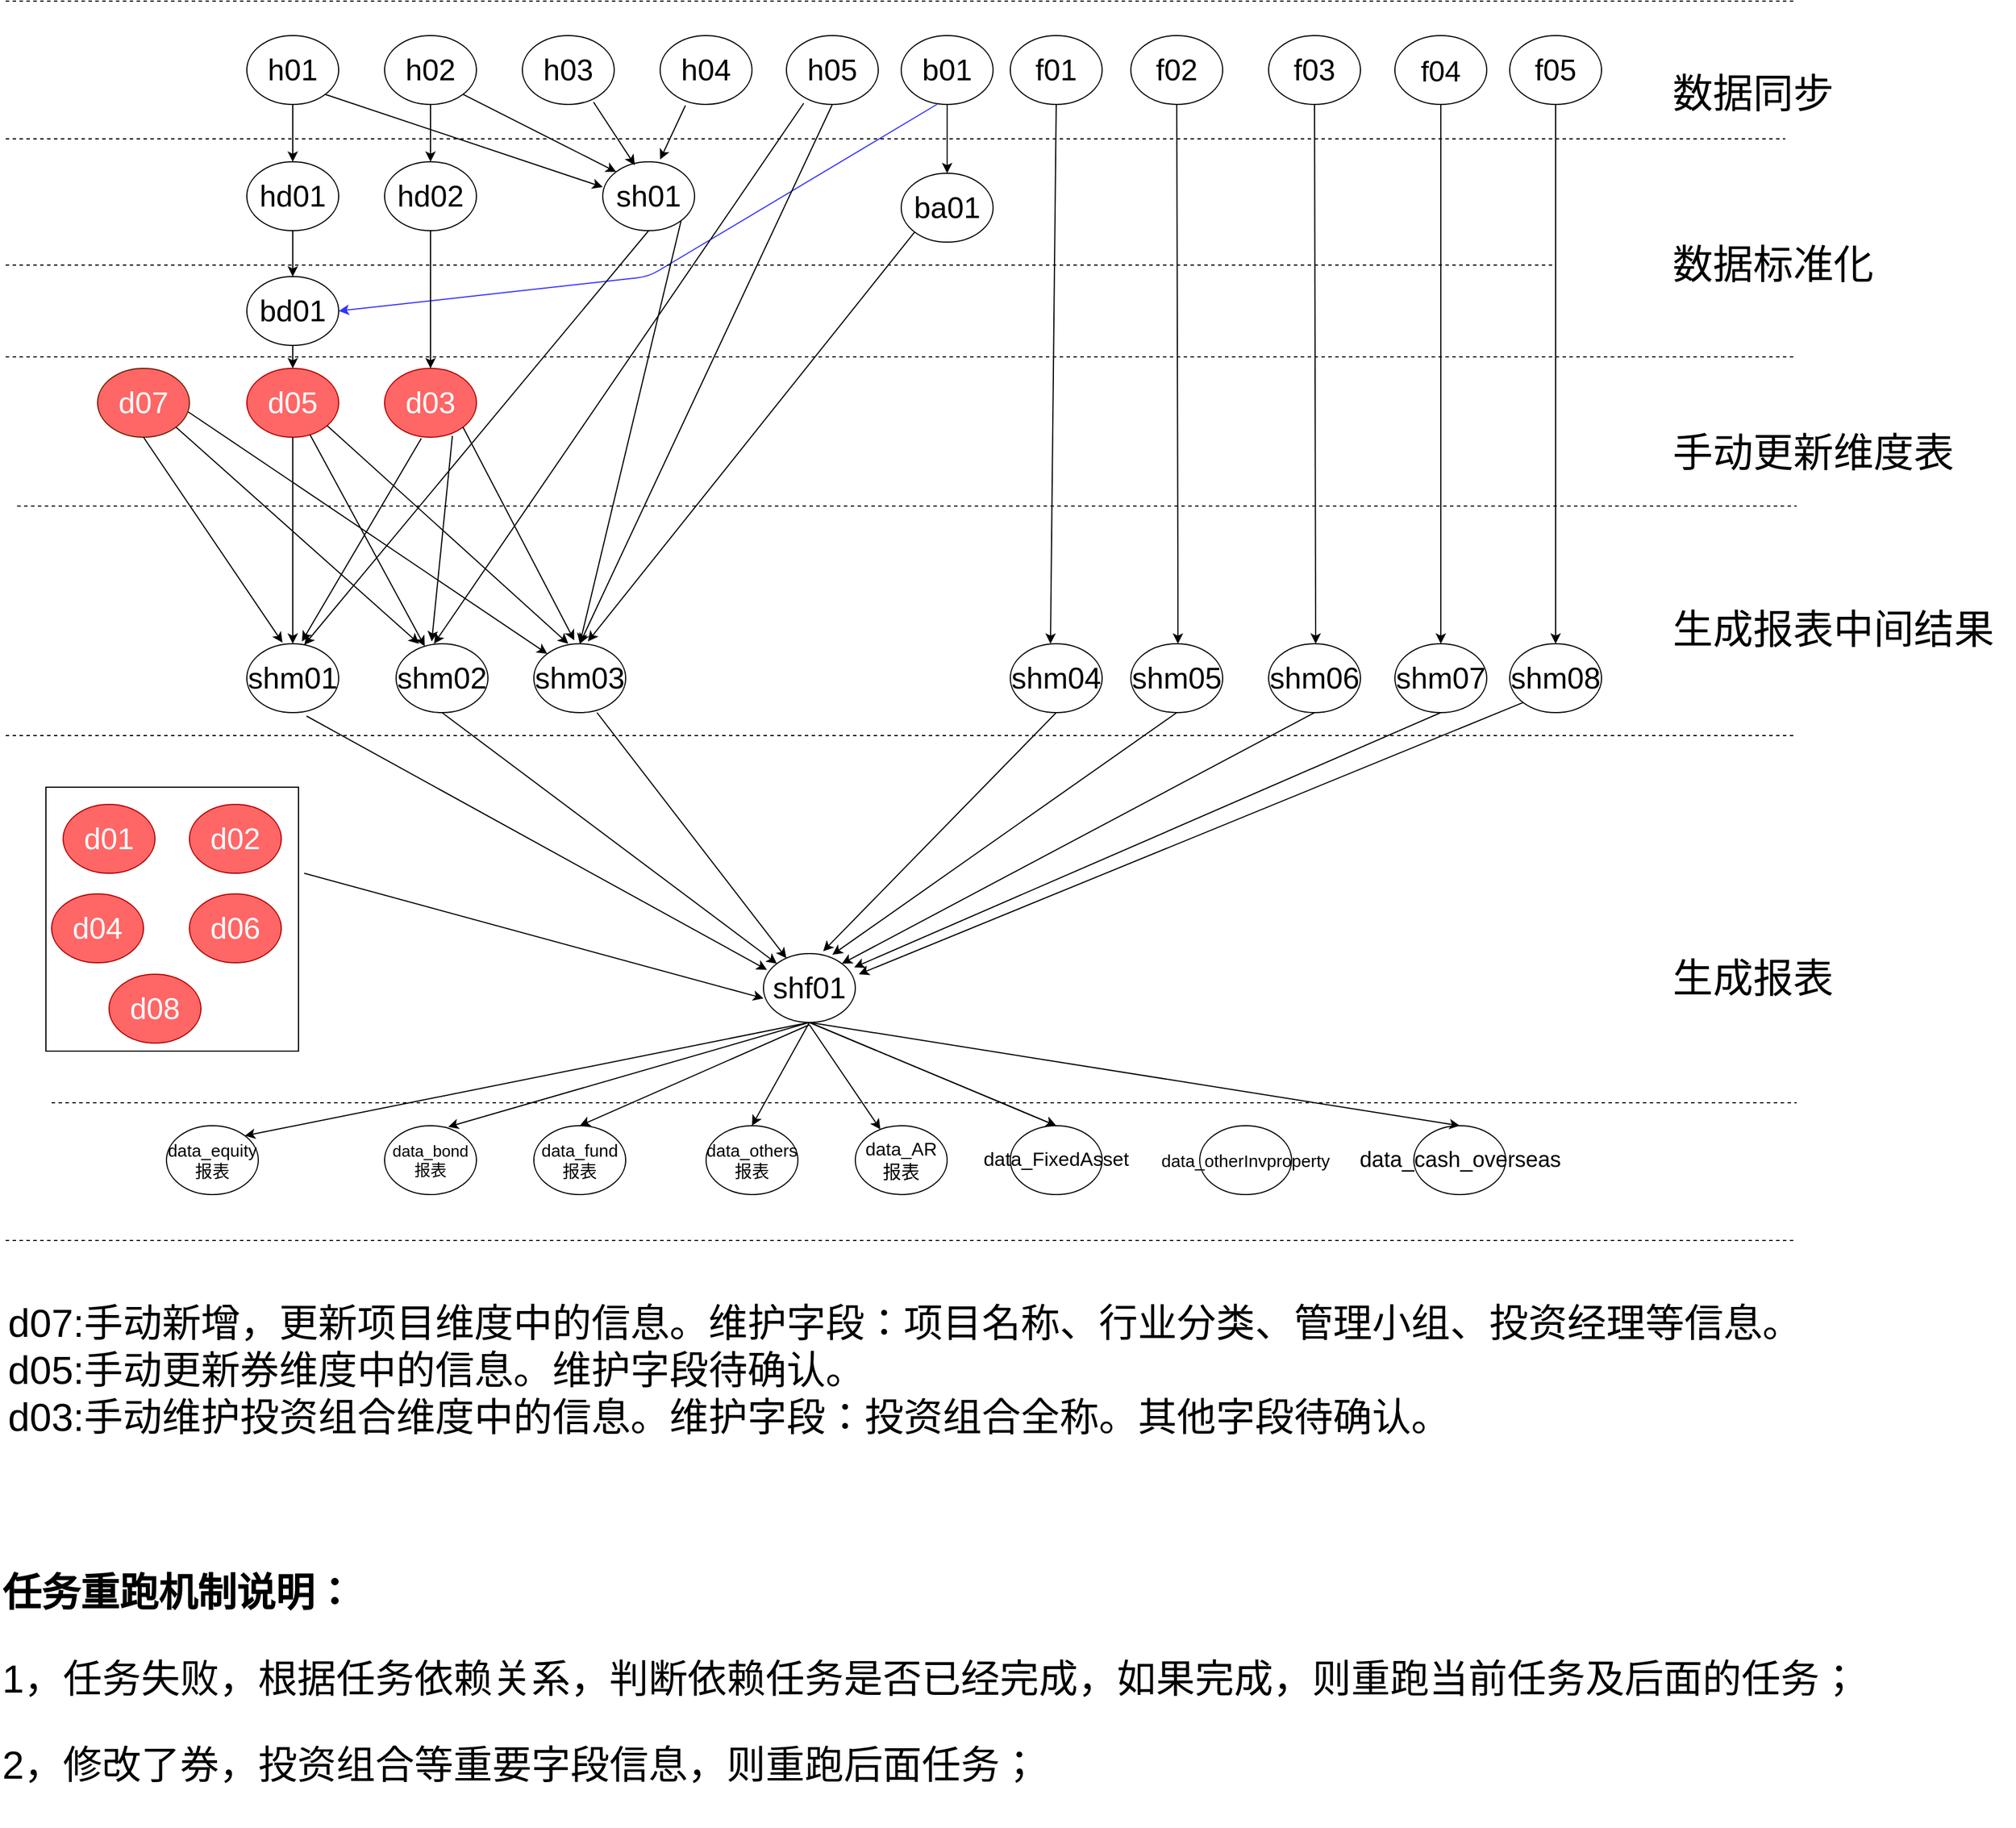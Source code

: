 <mxfile version="10.6.7" type="github"><diagram id="CE-nAmxv7aSpPfwxTt5X" name="Page-1"><mxGraphModel dx="3150" dy="1193" grid="1" gridSize="10" guides="1" tooltips="1" connect="1" arrows="1" fold="1" page="1" pageScale="1" pageWidth="827" pageHeight="1169" math="0" shadow="0"><root><mxCell id="0"/><mxCell id="1" parent="0"/><mxCell id="x9aUKfn-WQiSGZUhLvfE-21" value="" style="rounded=0;whiteSpace=wrap;html=1;strokeWidth=1;" parent="1" vertex="1"><mxGeometry x="-405" y="725" width="220" height="230" as="geometry"/></mxCell><mxCell id="vTBnJOC0n8OZ-84Smmaz-1" value="&lt;font style=&quot;font-size: 26px&quot;&gt;h04&lt;/font&gt;" style="ellipse;whiteSpace=wrap;html=1;" parent="1" vertex="1"><mxGeometry x="130" y="70" width="80" height="60" as="geometry"/></mxCell><mxCell id="vTBnJOC0n8OZ-84Smmaz-2" value="&lt;font style=&quot;font-size: 26px&quot;&gt;h01&lt;/font&gt;" style="ellipse;whiteSpace=wrap;html=1;strokeWidth=1;" parent="1" vertex="1"><mxGeometry x="-230" y="70" width="80" height="60" as="geometry"/></mxCell><mxCell id="vTBnJOC0n8OZ-84Smmaz-3" value="&lt;font style=&quot;font-size: 26px&quot;&gt;h02&lt;/font&gt;" style="ellipse;whiteSpace=wrap;html=1;strokeColor=#000000;strokeWidth=1;" parent="1" vertex="1"><mxGeometry x="-110" y="70" width="80" height="60" as="geometry"/></mxCell><mxCell id="vTBnJOC0n8OZ-84Smmaz-4" value="&lt;font style=&quot;font-size: 26px&quot;&gt;h03&lt;/font&gt;" style="ellipse;whiteSpace=wrap;html=1;" parent="1" vertex="1"><mxGeometry x="10" y="70" width="80" height="60" as="geometry"/></mxCell><mxCell id="vTBnJOC0n8OZ-84Smmaz-5" value="&lt;font style=&quot;font-size: 25px&quot;&gt;f04&lt;/font&gt;" style="ellipse;whiteSpace=wrap;html=1;" parent="1" vertex="1"><mxGeometry x="770" y="70" width="80" height="60" as="geometry"/></mxCell><mxCell id="vTBnJOC0n8OZ-84Smmaz-6" value="&lt;font style=&quot;font-size: 26px&quot;&gt;f03&lt;/font&gt;" style="ellipse;whiteSpace=wrap;html=1;" parent="1" vertex="1"><mxGeometry x="660" y="70" width="80" height="60" as="geometry"/></mxCell><mxCell id="vTBnJOC0n8OZ-84Smmaz-7" value="&lt;font style=&quot;font-size: 26px&quot;&gt;f02&lt;/font&gt;" style="ellipse;whiteSpace=wrap;html=1;" parent="1" vertex="1"><mxGeometry x="540" y="70" width="80" height="60" as="geometry"/></mxCell><mxCell id="vTBnJOC0n8OZ-84Smmaz-8" value="&lt;font style=&quot;font-size: 26px&quot;&gt;f01&lt;/font&gt;" style="ellipse;whiteSpace=wrap;html=1;" parent="1" vertex="1"><mxGeometry x="435" y="70" width="80" height="60" as="geometry"/></mxCell><mxCell id="vTBnJOC0n8OZ-84Smmaz-9" value="&lt;font style=&quot;font-size: 26px&quot;&gt;h05&lt;/font&gt;" style="ellipse;whiteSpace=wrap;html=1;" parent="1" vertex="1"><mxGeometry x="240" y="70" width="80" height="60" as="geometry"/></mxCell><mxCell id="--Qk28p9DSzuA7onRjqX-1" value="&lt;font style=&quot;font-size: 26px&quot;&gt;f05&lt;/font&gt;" style="ellipse;whiteSpace=wrap;html=1;" parent="1" vertex="1"><mxGeometry x="870" y="70" width="80" height="60" as="geometry"/></mxCell><mxCell id="--Qk28p9DSzuA7onRjqX-2" value="&lt;font style=&quot;font-size: 26px&quot;&gt;hd01&lt;/font&gt;" style="ellipse;whiteSpace=wrap;html=1;" parent="1" vertex="1"><mxGeometry x="-230" y="180" width="80" height="60" as="geometry"/></mxCell><mxCell id="--Qk28p9DSzuA7onRjqX-3" value="&lt;font style=&quot;font-size: 26px&quot;&gt;hd02&lt;/font&gt;" style="ellipse;whiteSpace=wrap;html=1;" parent="1" vertex="1"><mxGeometry x="-110" y="180" width="80" height="60" as="geometry"/></mxCell><mxCell id="--Qk28p9DSzuA7onRjqX-4" value="&lt;font style=&quot;font-size: 26px&quot;&gt;b01&lt;/font&gt;" style="ellipse;whiteSpace=wrap;html=1;" parent="1" vertex="1"><mxGeometry x="340" y="70" width="80" height="60" as="geometry"/></mxCell><mxCell id="--Qk28p9DSzuA7onRjqX-7" value="&lt;font style=&quot;font-size: 26px&quot;&gt;ba01&lt;/font&gt;" style="ellipse;whiteSpace=wrap;html=1;" parent="1" vertex="1"><mxGeometry x="340" y="190" width="80" height="60" as="geometry"/></mxCell><mxCell id="--Qk28p9DSzuA7onRjqX-8" value="&lt;font style=&quot;font-size: 26px&quot;&gt;shm05&lt;/font&gt;" style="ellipse;whiteSpace=wrap;html=1;" parent="1" vertex="1"><mxGeometry x="540" y="600" width="80" height="60" as="geometry"/></mxCell><mxCell id="--Qk28p9DSzuA7onRjqX-9" value="&lt;font style=&quot;font-size: 26px&quot;&gt;shm04&lt;/font&gt;" style="ellipse;whiteSpace=wrap;html=1;" parent="1" vertex="1"><mxGeometry x="435" y="600" width="80" height="60" as="geometry"/></mxCell><mxCell id="--Qk28p9DSzuA7onRjqX-10" value="&lt;font style=&quot;font-size: 26px&quot;&gt;shm03&lt;/font&gt;" style="ellipse;whiteSpace=wrap;html=1;" parent="1" vertex="1"><mxGeometry x="20" y="600" width="80" height="60" as="geometry"/></mxCell><mxCell id="--Qk28p9DSzuA7onRjqX-11" value="&lt;font style=&quot;font-size: 26px&quot;&gt;shm02&lt;/font&gt;" style="ellipse;whiteSpace=wrap;html=1;" parent="1" vertex="1"><mxGeometry x="-100" y="600" width="80" height="60" as="geometry"/></mxCell><mxCell id="--Qk28p9DSzuA7onRjqX-12" value="&lt;font style=&quot;font-size: 26px&quot;&gt;shm01&lt;/font&gt;" style="ellipse;whiteSpace=wrap;html=1;" parent="1" vertex="1"><mxGeometry x="-230" y="600" width="80" height="60" as="geometry"/></mxCell><mxCell id="--Qk28p9DSzuA7onRjqX-14" value="&lt;font style=&quot;font-size: 26px&quot;&gt;shm08&lt;/font&gt;" style="ellipse;whiteSpace=wrap;html=1;" parent="1" vertex="1"><mxGeometry x="870" y="600" width="80" height="60" as="geometry"/></mxCell><mxCell id="--Qk28p9DSzuA7onRjqX-15" value="&lt;font style=&quot;font-size: 26px&quot;&gt;shm07&lt;/font&gt;" style="ellipse;whiteSpace=wrap;html=1;" parent="1" vertex="1"><mxGeometry x="770" y="600" width="80" height="60" as="geometry"/></mxCell><mxCell id="--Qk28p9DSzuA7onRjqX-16" value="&lt;font style=&quot;font-size: 26px&quot;&gt;shm06&lt;/font&gt;" style="ellipse;whiteSpace=wrap;html=1;" parent="1" vertex="1"><mxGeometry x="660" y="600" width="80" height="60" as="geometry"/></mxCell><mxCell id="--Qk28p9DSzuA7onRjqX-17" value="&lt;font style=&quot;font-size: 26px&quot;&gt;shf01&lt;/font&gt;" style="ellipse;whiteSpace=wrap;html=1;" parent="1" vertex="1"><mxGeometry x="220" y="870" width="80" height="60" as="geometry"/></mxCell><mxCell id="--Qk28p9DSzuA7onRjqX-19" value="" style="endArrow=classic;html=1;exitX=0.5;exitY=1;exitDx=0;exitDy=0;" parent="1" source="vTBnJOC0n8OZ-84Smmaz-2" target="--Qk28p9DSzuA7onRjqX-2" edge="1"><mxGeometry width="50" height="50" relative="1" as="geometry"><mxPoint x="-230" y="740" as="sourcePoint"/><mxPoint x="-180" y="690" as="targetPoint"/></mxGeometry></mxCell><mxCell id="--Qk28p9DSzuA7onRjqX-20" value="" style="endArrow=classic;html=1;exitX=0.5;exitY=1;exitDx=0;exitDy=0;entryX=0.5;entryY=0;entryDx=0;entryDy=0;" parent="1" source="vTBnJOC0n8OZ-84Smmaz-3" target="--Qk28p9DSzuA7onRjqX-3" edge="1"><mxGeometry width="50" height="50" relative="1" as="geometry"><mxPoint x="-20" y="220" as="sourcePoint"/><mxPoint x="30" y="170" as="targetPoint"/></mxGeometry></mxCell><mxCell id="--Qk28p9DSzuA7onRjqX-27" value="" style="endArrow=classic;html=1;exitX=0.65;exitY=1.05;exitDx=0;exitDy=0;exitPerimeter=0;entryX=0.038;entryY=0.236;entryDx=0;entryDy=0;entryPerimeter=0;" parent="1" source="--Qk28p9DSzuA7onRjqX-12" target="--Qk28p9DSzuA7onRjqX-17" edge="1"><mxGeometry width="50" height="50" relative="1" as="geometry"><mxPoint x="-230" y="740" as="sourcePoint"/><mxPoint x="-180" y="690" as="targetPoint"/></mxGeometry></mxCell><mxCell id="--Qk28p9DSzuA7onRjqX-28" value="" style="endArrow=classic;html=1;exitX=0.5;exitY=1;exitDx=0;exitDy=0;entryX=0;entryY=0;entryDx=0;entryDy=0;" parent="1" source="--Qk28p9DSzuA7onRjqX-11" target="--Qk28p9DSzuA7onRjqX-17" edge="1"><mxGeometry width="50" height="50" relative="1" as="geometry"><mxPoint x="-230" y="740" as="sourcePoint"/><mxPoint x="-180" y="690" as="targetPoint"/></mxGeometry></mxCell><mxCell id="--Qk28p9DSzuA7onRjqX-29" value="" style="endArrow=classic;html=1;" parent="1" target="--Qk28p9DSzuA7onRjqX-17" edge="1"><mxGeometry width="50" height="50" relative="1" as="geometry"><mxPoint x="75" y="660" as="sourcePoint"/><mxPoint x="-180" y="690" as="targetPoint"/></mxGeometry></mxCell><mxCell id="--Qk28p9DSzuA7onRjqX-34" value="&lt;font style=&quot;font-size: 26px&quot;&gt;d07&lt;/font&gt;" style="ellipse;whiteSpace=wrap;html=1;fillColor=#FF6666;strokeColor=#6D1F00;fontColor=#ffffff;" parent="1" vertex="1"><mxGeometry x="-360" y="360" width="80" height="60" as="geometry"/></mxCell><mxCell id="--Qk28p9DSzuA7onRjqX-6" value="&lt;font style=&quot;font-size: 26px&quot;&gt;sh01&lt;/font&gt;" style="ellipse;whiteSpace=wrap;html=1;" parent="1" vertex="1"><mxGeometry x="80" y="180" width="80" height="60" as="geometry"/></mxCell><mxCell id="--Qk28p9DSzuA7onRjqX-5" value="&lt;font style=&quot;font-size: 26px&quot;&gt;bd01&lt;/font&gt;" style="ellipse;whiteSpace=wrap;html=1;" parent="1" vertex="1"><mxGeometry x="-230" y="280" width="80" height="60" as="geometry"/></mxCell><mxCell id="--Qk28p9DSzuA7onRjqX-55" value="&lt;font style=&quot;font-size: 26px&quot;&gt;d05&lt;/font&gt;" style="ellipse;whiteSpace=wrap;html=1;fillColor=#FF6666;strokeColor=#B20000;fontColor=#ffffff;" parent="1" vertex="1"><mxGeometry x="-230" y="360" width="80" height="60" as="geometry"/></mxCell><mxCell id="--Qk28p9DSzuA7onRjqX-56" value="" style="endArrow=classic;html=1;exitX=0.5;exitY=1;exitDx=0;exitDy=0;" parent="1" source="--Qk28p9DSzuA7onRjqX-5" target="--Qk28p9DSzuA7onRjqX-55" edge="1"><mxGeometry width="50" height="50" relative="1" as="geometry"><mxPoint x="-340" y="740" as="sourcePoint"/><mxPoint x="-290" y="690" as="targetPoint"/></mxGeometry></mxCell><mxCell id="--Qk28p9DSzuA7onRjqX-57" value="&lt;font style=&quot;font-size: 26px&quot;&gt;d03&lt;/font&gt;" style="ellipse;whiteSpace=wrap;html=1;fillColor=#FF6666;strokeColor=#B20000;fontColor=#ffffff;" parent="1" vertex="1"><mxGeometry x="-110" y="360" width="80" height="60" as="geometry"/></mxCell><mxCell id="--Qk28p9DSzuA7onRjqX-104" value="" style="endArrow=classic;html=1;exitX=0.5;exitY=1;exitDx=0;exitDy=0;entryX=0.388;entryY=-0.017;entryDx=0;entryDy=0;entryPerimeter=0;" parent="1" source="--Qk28p9DSzuA7onRjqX-34" target="--Qk28p9DSzuA7onRjqX-12" edge="1"><mxGeometry width="50" height="50" relative="1" as="geometry"><mxPoint x="-370" y="540" as="sourcePoint"/><mxPoint x="-200" y="590" as="targetPoint"/></mxGeometry></mxCell><mxCell id="--Qk28p9DSzuA7onRjqX-105" value="" style="endArrow=classic;html=1;exitX=1;exitY=1;exitDx=0;exitDy=0;entryX=0.25;entryY=0;entryDx=0;entryDy=0;entryPerimeter=0;" parent="1" source="--Qk28p9DSzuA7onRjqX-34" target="--Qk28p9DSzuA7onRjqX-11" edge="1"><mxGeometry width="50" height="50" relative="1" as="geometry"><mxPoint x="-240" y="490" as="sourcePoint"/><mxPoint x="-320" y="950" as="targetPoint"/></mxGeometry></mxCell><mxCell id="--Qk28p9DSzuA7onRjqX-106" value="" style="endArrow=classic;html=1;exitX=0.988;exitY=0.633;exitDx=0;exitDy=0;exitPerimeter=0;entryX=0;entryY=0;entryDx=0;entryDy=0;" parent="1" source="--Qk28p9DSzuA7onRjqX-34" target="--Qk28p9DSzuA7onRjqX-10" edge="1"><mxGeometry width="50" height="50" relative="1" as="geometry"><mxPoint x="-130" y="470" as="sourcePoint"/><mxPoint x="-320" y="950" as="targetPoint"/></mxGeometry></mxCell><mxCell id="--Qk28p9DSzuA7onRjqX-110" value="" style="endArrow=classic;html=1;exitX=0.5;exitY=1;exitDx=0;exitDy=0;entryX=0.5;entryY=0;entryDx=0;entryDy=0;" parent="1" source="--Qk28p9DSzuA7onRjqX-55" target="--Qk28p9DSzuA7onRjqX-12" edge="1"><mxGeometry width="50" height="50" relative="1" as="geometry"><mxPoint x="-230" y="550" as="sourcePoint"/><mxPoint x="-320" y="950" as="targetPoint"/></mxGeometry></mxCell><mxCell id="--Qk28p9DSzuA7onRjqX-111" value="" style="endArrow=classic;html=1;" parent="1" source="--Qk28p9DSzuA7onRjqX-55" target="--Qk28p9DSzuA7onRjqX-11" edge="1"><mxGeometry width="50" height="50" relative="1" as="geometry"><mxPoint x="-169" y="429" as="sourcePoint"/><mxPoint x="-320" y="950" as="targetPoint"/></mxGeometry></mxCell><mxCell id="--Qk28p9DSzuA7onRjqX-112" value="" style="endArrow=classic;html=1;entryX=0.375;entryY=0;entryDx=0;entryDy=0;entryPerimeter=0;exitX=0.875;exitY=0.833;exitDx=0;exitDy=0;exitPerimeter=0;" parent="1" source="--Qk28p9DSzuA7onRjqX-55" target="--Qk28p9DSzuA7onRjqX-10" edge="1"><mxGeometry width="50" height="50" relative="1" as="geometry"><mxPoint x="-150" y="390" as="sourcePoint"/><mxPoint x="-320" y="950" as="targetPoint"/></mxGeometry></mxCell><mxCell id="--Qk28p9DSzuA7onRjqX-113" value="" style="endArrow=classic;html=1;exitX=0.4;exitY=1.017;exitDx=0;exitDy=0;exitPerimeter=0;entryX=0.6;entryY=-0.033;entryDx=0;entryDy=0;entryPerimeter=0;" parent="1" source="--Qk28p9DSzuA7onRjqX-57" target="--Qk28p9DSzuA7onRjqX-12" edge="1"><mxGeometry width="50" height="50" relative="1" as="geometry"><mxPoint x="-370" y="1000" as="sourcePoint"/><mxPoint x="-320" y="950" as="targetPoint"/></mxGeometry></mxCell><mxCell id="--Qk28p9DSzuA7onRjqX-116" value="" style="endArrow=classic;html=1;exitX=0.738;exitY=0.983;exitDx=0;exitDy=0;exitPerimeter=0;entryX=0.388;entryY=-0.033;entryDx=0;entryDy=0;entryPerimeter=0;" parent="1" source="--Qk28p9DSzuA7onRjqX-57" target="--Qk28p9DSzuA7onRjqX-11" edge="1"><mxGeometry width="50" height="50" relative="1" as="geometry"><mxPoint x="-370" y="1000" as="sourcePoint"/><mxPoint x="-320" y="950" as="targetPoint"/></mxGeometry></mxCell><mxCell id="--Qk28p9DSzuA7onRjqX-121" value="" style="endArrow=classic;html=1;entryX=1;entryY=0.5;entryDx=0;entryDy=0;strokeColor=#3333FF;" parent="1" target="--Qk28p9DSzuA7onRjqX-5" edge="1"><mxGeometry width="50" height="50" relative="1" as="geometry"><mxPoint x="371" y="130" as="sourcePoint"/><mxPoint x="-130" y="480" as="targetPoint"/><Array as="points"><mxPoint x="120" y="280"/></Array></mxGeometry></mxCell><mxCell id="--Qk28p9DSzuA7onRjqX-126" value="&lt;font style=&quot;font-size: 26px&quot;&gt;d01&lt;/font&gt;" style="ellipse;whiteSpace=wrap;html=1;fillColor=#FF6666;strokeColor=#B20000;fontColor=#ffffff;" parent="1" vertex="1"><mxGeometry x="-390" y="740" width="80" height="60" as="geometry"/></mxCell><mxCell id="--Qk28p9DSzuA7onRjqX-130" value="&lt;font style=&quot;font-size: 26px&quot;&gt;d04&lt;/font&gt;" style="ellipse;whiteSpace=wrap;html=1;fillColor=#FF6666;strokeColor=#B20000;fontColor=#ffffff;" parent="1" vertex="1"><mxGeometry x="-400" y="818" width="80" height="60" as="geometry"/></mxCell><mxCell id="--Qk28p9DSzuA7onRjqX-131" value="&lt;font style=&quot;font-size: 26px&quot;&gt;d02&lt;/font&gt;" style="ellipse;whiteSpace=wrap;html=1;fillColor=#FF6666;strokeColor=#B20000;fontColor=#ffffff;" parent="1" vertex="1"><mxGeometry x="-280" y="740" width="80" height="60" as="geometry"/></mxCell><mxCell id="--Qk28p9DSzuA7onRjqX-133" value="&lt;font style=&quot;font-size: 26px&quot;&gt;d06&lt;/font&gt;" style="ellipse;whiteSpace=wrap;html=1;fillColor=#FF6666;strokeColor=#B20000;fontColor=#ffffff;" parent="1" vertex="1"><mxGeometry x="-280" y="818" width="80" height="60" as="geometry"/></mxCell><mxCell id="--Qk28p9DSzuA7onRjqX-134" value="&lt;font style=&quot;font-size: 26px&quot;&gt;d08&lt;/font&gt;" style="ellipse;whiteSpace=wrap;html=1;fillColor=#FF6666;strokeColor=#B20000;fontColor=#ffffff;" parent="1" vertex="1"><mxGeometry x="-350" y="888" width="80" height="60" as="geometry"/></mxCell><mxCell id="--Qk28p9DSzuA7onRjqX-141" value="&lt;font style=&quot;font-size: 15px&quot;&gt;data_equity报表&lt;/font&gt;" style="ellipse;whiteSpace=wrap;html=1;" parent="1" vertex="1"><mxGeometry x="-300" y="1020" width="80" height="60" as="geometry"/></mxCell><mxCell id="--Qk28p9DSzuA7onRjqX-142" value="&lt;font style=&quot;font-size: 14px&quot;&gt;data_bond报表&lt;/font&gt;" style="ellipse;whiteSpace=wrap;html=1;" parent="1" vertex="1"><mxGeometry x="-110" y="1020" width="80" height="60" as="geometry"/></mxCell><mxCell id="--Qk28p9DSzuA7onRjqX-143" value="&lt;font style=&quot;font-size: 15px&quot;&gt;data_fund报表&lt;/font&gt;" style="ellipse;whiteSpace=wrap;html=1;" parent="1" vertex="1"><mxGeometry x="20" y="1020" width="80" height="60" as="geometry"/></mxCell><mxCell id="--Qk28p9DSzuA7onRjqX-144" value="&lt;font style=&quot;font-size: 15px&quot;&gt;data_others报表&lt;/font&gt;" style="ellipse;whiteSpace=wrap;html=1;" parent="1" vertex="1"><mxGeometry x="170" y="1020" width="80" height="60" as="geometry"/></mxCell><mxCell id="--Qk28p9DSzuA7onRjqX-145" value="&lt;font style=&quot;font-size: 16px&quot;&gt;data_AR报表&lt;/font&gt;" style="ellipse;whiteSpace=wrap;html=1;" parent="1" vertex="1"><mxGeometry x="300" y="1020" width="80" height="60" as="geometry"/></mxCell><mxCell id="--Qk28p9DSzuA7onRjqX-147" value="&lt;font style=&quot;font-size: 15px&quot;&gt;data_otherInvproperty&lt;/font&gt;" style="ellipse;whiteSpace=wrap;html=1;" parent="1" vertex="1"><mxGeometry x="600" y="1020" width="80" height="60" as="geometry"/></mxCell><mxCell id="--Qk28p9DSzuA7onRjqX-148" value="&lt;font style=&quot;font-size: 19px&quot;&gt;data_cash_overseas&lt;/font&gt;" style="ellipse;whiteSpace=wrap;html=1;" parent="1" vertex="1"><mxGeometry x="786.5" y="1020" width="80" height="60" as="geometry"/></mxCell><mxCell id="--Qk28p9DSzuA7onRjqX-149" value="" style="endArrow=classic;html=1;strokeColor=#000000;entryX=1;entryY=0;entryDx=0;entryDy=0;" parent="1" target="--Qk28p9DSzuA7onRjqX-141" edge="1"><mxGeometry width="50" height="50" relative="1" as="geometry"><mxPoint x="260" y="930" as="sourcePoint"/><mxPoint x="-320" y="1220" as="targetPoint"/></mxGeometry></mxCell><mxCell id="--Qk28p9DSzuA7onRjqX-151" value="" style="endArrow=classic;html=1;strokeColor=#000000;exitX=0.5;exitY=1;exitDx=0;exitDy=0;entryX=0.692;entryY=0.017;entryDx=0;entryDy=0;entryPerimeter=0;" parent="1" source="--Qk28p9DSzuA7onRjqX-17" target="--Qk28p9DSzuA7onRjqX-142" edge="1"><mxGeometry width="50" height="50" relative="1" as="geometry"><mxPoint x="-370" y="1270" as="sourcePoint"/><mxPoint x="-320" y="1220" as="targetPoint"/></mxGeometry></mxCell><mxCell id="--Qk28p9DSzuA7onRjqX-152" value="" style="endArrow=classic;html=1;strokeColor=#000000;entryX=0.5;entryY=0;entryDx=0;entryDy=0;" parent="1" target="--Qk28p9DSzuA7onRjqX-143" edge="1"><mxGeometry width="50" height="50" relative="1" as="geometry"><mxPoint x="260" y="932" as="sourcePoint"/><mxPoint x="-320" y="1220" as="targetPoint"/></mxGeometry></mxCell><mxCell id="--Qk28p9DSzuA7onRjqX-153" value="" style="endArrow=classic;html=1;strokeColor=#000000;exitX=0.5;exitY=1;exitDx=0;exitDy=0;entryX=0.5;entryY=0;entryDx=0;entryDy=0;" parent="1" source="--Qk28p9DSzuA7onRjqX-17" target="--Qk28p9DSzuA7onRjqX-144" edge="1"><mxGeometry width="50" height="50" relative="1" as="geometry"><mxPoint x="-370" y="1270" as="sourcePoint"/><mxPoint x="-320" y="1220" as="targetPoint"/></mxGeometry></mxCell><mxCell id="--Qk28p9DSzuA7onRjqX-154" value="" style="endArrow=classic;html=1;strokeColor=#000000;" parent="1" target="--Qk28p9DSzuA7onRjqX-145" edge="1"><mxGeometry width="50" height="50" relative="1" as="geometry"><mxPoint x="260" y="932" as="sourcePoint"/><mxPoint x="-320" y="1220" as="targetPoint"/></mxGeometry></mxCell><mxCell id="--Qk28p9DSzuA7onRjqX-155" value="" style="endArrow=classic;html=1;strokeColor=#000000;exitX=0.5;exitY=1;exitDx=0;exitDy=0;entryX=0.5;entryY=0;entryDx=0;entryDy=0;" parent="1" source="--Qk28p9DSzuA7onRjqX-17" target="--Qk28p9DSzuA7onRjqX-146" edge="1"><mxGeometry width="50" height="50" relative="1" as="geometry"><mxPoint x="-370" y="1270" as="sourcePoint"/><mxPoint x="-320" y="1220" as="targetPoint"/></mxGeometry></mxCell><mxCell id="--Qk28p9DSzuA7onRjqX-157" value="" style="endArrow=classic;html=1;strokeColor=#000000;entryX=0.5;entryY=0;entryDx=0;entryDy=0;" parent="1" target="--Qk28p9DSzuA7onRjqX-148" edge="1"><mxGeometry width="50" height="50" relative="1" as="geometry"><mxPoint x="260" y="930" as="sourcePoint"/><mxPoint x="-320" y="1220" as="targetPoint"/></mxGeometry></mxCell><mxCell id="eKODtF2emk_onOJ8C8fp-2" value="" style="endArrow=classic;html=1;exitX=0.5;exitY=1;exitDx=0;exitDy=0;entryX=0.5;entryY=0;entryDx=0;entryDy=0;" parent="1" source="--Qk28p9DSzuA7onRjqX-3" target="--Qk28p9DSzuA7onRjqX-57" edge="1"><mxGeometry width="50" height="50" relative="1" as="geometry"><mxPoint x="-110" y="840" as="sourcePoint"/><mxPoint x="-150" y="920" as="targetPoint"/></mxGeometry></mxCell><mxCell id="eKODtF2emk_onOJ8C8fp-3" value="" style="endArrow=classic;html=1;exitX=0.5;exitY=1;exitDx=0;exitDy=0;entryX=0.5;entryY=0;entryDx=0;entryDy=0;" parent="1" source="--Qk28p9DSzuA7onRjqX-2" target="--Qk28p9DSzuA7onRjqX-5" edge="1"><mxGeometry width="50" height="50" relative="1" as="geometry"><mxPoint x="-490" y="880" as="sourcePoint"/><mxPoint x="-190" y="270" as="targetPoint"/></mxGeometry></mxCell><mxCell id="eKODtF2emk_onOJ8C8fp-4" value="" style="endArrow=classic;html=1;exitX=0.5;exitY=1;exitDx=0;exitDy=0;entryX=0.5;entryY=0;entryDx=0;entryDy=0;" parent="1" source="--Qk28p9DSzuA7onRjqX-4" target="--Qk28p9DSzuA7onRjqX-7" edge="1"><mxGeometry width="50" height="50" relative="1" as="geometry"><mxPoint x="330" y="240" as="sourcePoint"/><mxPoint x="390" y="440" as="targetPoint"/></mxGeometry></mxCell><mxCell id="eKODtF2emk_onOJ8C8fp-5" value="" style="endArrow=classic;html=1;exitX=1;exitY=1;exitDx=0;exitDy=0;entryX=0;entryY=0.367;entryDx=0;entryDy=0;entryPerimeter=0;" parent="1" source="vTBnJOC0n8OZ-84Smmaz-2" target="--Qk28p9DSzuA7onRjqX-6" edge="1"><mxGeometry width="50" height="50" relative="1" as="geometry"><mxPoint x="150" y="350" as="sourcePoint"/><mxPoint x="200" y="300" as="targetPoint"/></mxGeometry></mxCell><mxCell id="eKODtF2emk_onOJ8C8fp-6" value="" style="endArrow=classic;html=1;exitX=1;exitY=1;exitDx=0;exitDy=0;entryX=0;entryY=0;entryDx=0;entryDy=0;" parent="1" source="vTBnJOC0n8OZ-84Smmaz-3" target="--Qk28p9DSzuA7onRjqX-6" edge="1"><mxGeometry width="50" height="50" relative="1" as="geometry"><mxPoint x="80" y="190" as="sourcePoint"/><mxPoint x="130" y="140" as="targetPoint"/></mxGeometry></mxCell><mxCell id="eKODtF2emk_onOJ8C8fp-7" value="" style="endArrow=classic;html=1;exitX=0.775;exitY=0.967;exitDx=0;exitDy=0;exitPerimeter=0;entryX=0.35;entryY=0.05;entryDx=0;entryDy=0;entryPerimeter=0;" parent="1" source="vTBnJOC0n8OZ-84Smmaz-4" target="--Qk28p9DSzuA7onRjqX-6" edge="1"><mxGeometry width="50" height="50" relative="1" as="geometry"><mxPoint x="200" y="210" as="sourcePoint"/><mxPoint x="101" y="179" as="targetPoint"/></mxGeometry></mxCell><mxCell id="eKODtF2emk_onOJ8C8fp-9" value="" style="endArrow=classic;html=1;exitX=0.5;exitY=1;exitDx=0;exitDy=0;entryX=0.625;entryY=0.017;entryDx=0;entryDy=0;entryPerimeter=0;" parent="1" source="--Qk28p9DSzuA7onRjqX-6" target="--Qk28p9DSzuA7onRjqX-12" edge="1"><mxGeometry width="50" height="50" relative="1" as="geometry"><mxPoint y="470" as="sourcePoint"/><mxPoint x="50" y="420" as="targetPoint"/></mxGeometry></mxCell><mxCell id="eKODtF2emk_onOJ8C8fp-10" value="" style="endArrow=classic;html=1;entryX=0.5;entryY=0;entryDx=0;entryDy=0;exitX=1;exitY=1;exitDx=0;exitDy=0;" parent="1" source="--Qk28p9DSzuA7onRjqX-6" target="--Qk28p9DSzuA7onRjqX-10" edge="1"><mxGeometry width="50" height="50" relative="1" as="geometry"><mxPoint x="120" y="240" as="sourcePoint"/><mxPoint x="50" y="600" as="targetPoint"/></mxGeometry></mxCell><mxCell id="eKODtF2emk_onOJ8C8fp-11" value="" style="endArrow=classic;html=1;exitX=0;exitY=1;exitDx=0;exitDy=0;entryX=0.588;entryY=-0.033;entryDx=0;entryDy=0;entryPerimeter=0;" parent="1" source="--Qk28p9DSzuA7onRjqX-7" target="--Qk28p9DSzuA7onRjqX-10" edge="1"><mxGeometry width="50" height="50" relative="1" as="geometry"><mxPoint x="210" y="500" as="sourcePoint"/><mxPoint x="260" y="450" as="targetPoint"/></mxGeometry></mxCell><mxCell id="eKODtF2emk_onOJ8C8fp-12" value="" style="endArrow=classic;html=1;exitX=0.5;exitY=1;exitDx=0;exitDy=0;entryX=0.5;entryY=0;entryDx=0;entryDy=0;" parent="1" source="vTBnJOC0n8OZ-84Smmaz-9" target="--Qk28p9DSzuA7onRjqX-10" edge="1"><mxGeometry width="50" height="50" relative="1" as="geometry"><mxPoint x="160" y="410" as="sourcePoint"/><mxPoint x="210" y="360" as="targetPoint"/></mxGeometry></mxCell><mxCell id="eKODtF2emk_onOJ8C8fp-14" value="" style="endArrow=classic;html=1;exitX=0.188;exitY=0.983;exitDx=0;exitDy=0;exitPerimeter=0;entryX=0.413;entryY=0;entryDx=0;entryDy=0;entryPerimeter=0;" parent="1" source="vTBnJOC0n8OZ-84Smmaz-9" target="--Qk28p9DSzuA7onRjqX-11" edge="1"><mxGeometry width="50" height="50" relative="1" as="geometry"><mxPoint x="20" y="530" as="sourcePoint"/><mxPoint x="70" y="480" as="targetPoint"/></mxGeometry></mxCell><mxCell id="eKODtF2emk_onOJ8C8fp-15" value="" style="endArrow=classic;html=1;exitX=0.5;exitY=1;exitDx=0;exitDy=0;entryX=0.65;entryY=-0.033;entryDx=0;entryDy=0;entryPerimeter=0;" parent="1" source="--Qk28p9DSzuA7onRjqX-9" target="--Qk28p9DSzuA7onRjqX-17" edge="1"><mxGeometry width="50" height="50" relative="1" as="geometry"><mxPoint x="300" y="770" as="sourcePoint"/><mxPoint x="350" y="720" as="targetPoint"/></mxGeometry></mxCell><mxCell id="eKODtF2emk_onOJ8C8fp-16" value="" style="endArrow=classic;html=1;exitX=0.5;exitY=1;exitDx=0;exitDy=0;" parent="1" source="--Qk28p9DSzuA7onRjqX-8" edge="1"><mxGeometry width="50" height="50" relative="1" as="geometry"><mxPoint x="460" y="890" as="sourcePoint"/><mxPoint x="280" y="871" as="targetPoint"/></mxGeometry></mxCell><mxCell id="eKODtF2emk_onOJ8C8fp-17" value="" style="endArrow=classic;html=1;exitX=0.5;exitY=1;exitDx=0;exitDy=0;entryX=1;entryY=0;entryDx=0;entryDy=0;" parent="1" source="--Qk28p9DSzuA7onRjqX-16" target="--Qk28p9DSzuA7onRjqX-17" edge="1"><mxGeometry width="50" height="50" relative="1" as="geometry"><mxPoint x="560" y="830" as="sourcePoint"/><mxPoint x="610" y="780" as="targetPoint"/></mxGeometry></mxCell><mxCell id="eKODtF2emk_onOJ8C8fp-18" value="" style="endArrow=classic;html=1;exitX=0.5;exitY=1;exitDx=0;exitDy=0;entryX=0.988;entryY=0.2;entryDx=0;entryDy=0;entryPerimeter=0;" parent="1" source="--Qk28p9DSzuA7onRjqX-15" target="--Qk28p9DSzuA7onRjqX-17" edge="1"><mxGeometry width="50" height="50" relative="1" as="geometry"><mxPoint x="-380" y="1270" as="sourcePoint"/><mxPoint x="-330" y="1220" as="targetPoint"/></mxGeometry></mxCell><mxCell id="eKODtF2emk_onOJ8C8fp-19" value="" style="endArrow=classic;html=1;exitX=0;exitY=1;exitDx=0;exitDy=0;entryX=1.038;entryY=0.3;entryDx=0;entryDy=0;entryPerimeter=0;" parent="1" source="--Qk28p9DSzuA7onRjqX-14" target="--Qk28p9DSzuA7onRjqX-17" edge="1"><mxGeometry width="50" height="50" relative="1" as="geometry"><mxPoint x="600" y="950" as="sourcePoint"/><mxPoint x="650" y="900" as="targetPoint"/></mxGeometry></mxCell><mxCell id="eKODtF2emk_onOJ8C8fp-21" value="" style="endArrow=classic;html=1;exitX=0.5;exitY=1;exitDx=0;exitDy=0;" parent="1" source="vTBnJOC0n8OZ-84Smmaz-8" edge="1"><mxGeometry width="50" height="50" relative="1" as="geometry"><mxPoint x="600" y="320" as="sourcePoint"/><mxPoint x="470" y="600" as="targetPoint"/></mxGeometry></mxCell><mxCell id="eKODtF2emk_onOJ8C8fp-22" value="" style="endArrow=classic;html=1;exitX=0.5;exitY=1;exitDx=0;exitDy=0;" parent="1" source="vTBnJOC0n8OZ-84Smmaz-7" edge="1"><mxGeometry width="50" height="50" relative="1" as="geometry"><mxPoint x="580" y="140" as="sourcePoint"/><mxPoint x="581" y="600" as="targetPoint"/><Array as="points"><mxPoint x="581" y="540"/></Array></mxGeometry></mxCell><mxCell id="eKODtF2emk_onOJ8C8fp-23" value="" style="endArrow=classic;html=1;exitX=0.5;exitY=1;exitDx=0;exitDy=0;" parent="1" source="vTBnJOC0n8OZ-84Smmaz-6" edge="1"><mxGeometry width="50" height="50" relative="1" as="geometry"><mxPoint x="630" y="390" as="sourcePoint"/><mxPoint x="701" y="600" as="targetPoint"/></mxGeometry></mxCell><mxCell id="eKODtF2emk_onOJ8C8fp-24" value="" style="endArrow=classic;html=1;exitX=0.5;exitY=1;exitDx=0;exitDy=0;" parent="1" source="vTBnJOC0n8OZ-84Smmaz-5" edge="1"><mxGeometry width="50" height="50" relative="1" as="geometry"><mxPoint x="880" y="480" as="sourcePoint"/><mxPoint x="810" y="600" as="targetPoint"/></mxGeometry></mxCell><mxCell id="eKODtF2emk_onOJ8C8fp-25" value="" style="endArrow=classic;html=1;exitX=0.5;exitY=1;exitDx=0;exitDy=0;entryX=0.5;entryY=0;entryDx=0;entryDy=0;" parent="1" source="--Qk28p9DSzuA7onRjqX-1" target="--Qk28p9DSzuA7onRjqX-14" edge="1"><mxGeometry width="50" height="50" relative="1" as="geometry"><mxPoint x="940" y="520" as="sourcePoint"/><mxPoint x="990" y="470" as="targetPoint"/></mxGeometry></mxCell><mxCell id="--Qk28p9DSzuA7onRjqX-146" value="&lt;font style=&quot;font-size: 17px&quot;&gt;data_FixedAsset&lt;/font&gt;" style="ellipse;whiteSpace=wrap;html=1;" parent="1" vertex="1"><mxGeometry x="435" y="1020" width="80" height="60" as="geometry"/></mxCell><mxCell id="msqKH6T5NHZdXceP4X6C-1" value="" style="endArrow=classic;html=1;strokeColor=#000000;entryX=0.5;entryY=0;entryDx=0;entryDy=0;" parent="1" target="--Qk28p9DSzuA7onRjqX-146" edge="1"><mxGeometry width="50" height="50" relative="1" as="geometry"><mxPoint x="260" y="930.0" as="sourcePoint"/><mxPoint x="610.571" y="1139.429" as="targetPoint"/></mxGeometry></mxCell><mxCell id="x9aUKfn-WQiSGZUhLvfE-1" value="" style="endArrow=classic;html=1;entryX=0.625;entryY=-0.033;entryDx=0;entryDy=0;entryPerimeter=0;exitX=0.275;exitY=1.017;exitDx=0;exitDy=0;exitPerimeter=0;" parent="1" source="vTBnJOC0n8OZ-84Smmaz-1" target="--Qk28p9DSzuA7onRjqX-6" edge="1"><mxGeometry width="50" height="50" relative="1" as="geometry"><mxPoint x="190" y="70" as="sourcePoint"/><mxPoint x="240" y="20" as="targetPoint"/></mxGeometry></mxCell><mxCell id="x9aUKfn-WQiSGZUhLvfE-2" value="" style="endArrow=classic;html=1;exitX=1;exitY=1;exitDx=0;exitDy=0;entryX=0.44;entryY=-0.05;entryDx=0;entryDy=0;entryPerimeter=0;" parent="1" source="--Qk28p9DSzuA7onRjqX-57" target="--Qk28p9DSzuA7onRjqX-10" edge="1"><mxGeometry width="50" height="50" relative="1" as="geometry"><mxPoint x="-30" y="470" as="sourcePoint"/><mxPoint x="50" y="590" as="targetPoint"/></mxGeometry></mxCell><mxCell id="x9aUKfn-WQiSGZUhLvfE-4" value="" style="endArrow=none;dashed=1;html=1;fillColor=#ffcd28;strokeColor=#000000;gradientColor=#ffa500;" parent="1" edge="1"><mxGeometry width="50" height="50" relative="1" as="geometry"><mxPoint x="-440" y="160" as="sourcePoint"/><mxPoint x="1110" y="160" as="targetPoint"/></mxGeometry></mxCell><mxCell id="x9aUKfn-WQiSGZUhLvfE-5" value="" style="endArrow=none;dashed=1;html=1;" parent="1" edge="1"><mxGeometry width="50" height="50" relative="1" as="geometry"><mxPoint x="-440" y="270" as="sourcePoint"/><mxPoint x="910" y="270" as="targetPoint"/></mxGeometry></mxCell><mxCell id="x9aUKfn-WQiSGZUhLvfE-6" value="" style="endArrow=none;dashed=1;html=1;" parent="1" edge="1"><mxGeometry width="50" height="50" relative="1" as="geometry"><mxPoint x="-440" y="350" as="sourcePoint"/><mxPoint x="1120" y="350" as="targetPoint"/></mxGeometry></mxCell><mxCell id="x9aUKfn-WQiSGZUhLvfE-7" value="" style="endArrow=none;dashed=1;html=1;" parent="1" edge="1"><mxGeometry width="50" height="50" relative="1" as="geometry"><mxPoint x="-430" y="480" as="sourcePoint"/><mxPoint x="1120" y="480" as="targetPoint"/></mxGeometry></mxCell><mxCell id="x9aUKfn-WQiSGZUhLvfE-8" value="" style="endArrow=none;dashed=1;html=1;" parent="1" edge="1"><mxGeometry width="50" height="50" relative="1" as="geometry"><mxPoint x="-440" y="680" as="sourcePoint"/><mxPoint x="1120" y="680" as="targetPoint"/></mxGeometry></mxCell><mxCell id="x9aUKfn-WQiSGZUhLvfE-9" value="" style="endArrow=none;dashed=1;html=1;" parent="1" edge="1"><mxGeometry width="50" height="50" relative="1" as="geometry"><mxPoint x="-400" y="1000" as="sourcePoint"/><mxPoint x="1120" y="1000" as="targetPoint"/></mxGeometry></mxCell><mxCell id="x9aUKfn-WQiSGZUhLvfE-13" value="" style="endArrow=none;dashed=1;html=1;strokeColor=#000000;" parent="1" edge="1"><mxGeometry width="50" height="50" relative="1" as="geometry"><mxPoint x="-440" y="40" as="sourcePoint"/><mxPoint x="1120" y="40" as="targetPoint"/></mxGeometry></mxCell><mxCell id="x9aUKfn-WQiSGZUhLvfE-14" value="&lt;font style=&quot;font-size: 35px&quot;&gt;数据同步&lt;/font&gt;" style="text;html=1;resizable=0;points=[];autosize=1;align=left;verticalAlign=top;spacingTop=-4;strokeWidth=11;" parent="1" vertex="1"><mxGeometry x="1010" y="97" width="160" height="20" as="geometry"/></mxCell><mxCell id="x9aUKfn-WQiSGZUhLvfE-16" value="&lt;font style=&quot;font-size: 35px&quot;&gt;手动更新维度表&lt;/font&gt;" style="text;html=1;resizable=0;points=[];autosize=1;align=left;verticalAlign=top;spacingTop=-4;" parent="1" vertex="1"><mxGeometry x="1010" y="410" width="260" height="20" as="geometry"/></mxCell><mxCell id="x9aUKfn-WQiSGZUhLvfE-17" value="&lt;font style=&quot;font-size: 35px&quot;&gt;生成报表中间结果&lt;/font&gt;" style="text;html=1;resizable=0;points=[];autosize=1;align=left;verticalAlign=top;spacingTop=-4;" parent="1" vertex="1"><mxGeometry x="1010" y="564" width="300" height="20" as="geometry"/></mxCell><mxCell id="x9aUKfn-WQiSGZUhLvfE-18" value="" style="endArrow=none;dashed=1;html=1;strokeColor=#000000;" parent="1" edge="1"><mxGeometry width="50" height="50" relative="1" as="geometry"><mxPoint x="-440" y="1120" as="sourcePoint"/><mxPoint x="1120" y="1120" as="targetPoint"/></mxGeometry></mxCell><mxCell id="x9aUKfn-WQiSGZUhLvfE-19" value="&lt;font style=&quot;font-size: 35px&quot;&gt;生成报表&lt;/font&gt;" style="text;html=1;resizable=0;points=[];autosize=1;align=left;verticalAlign=top;spacingTop=-4;" parent="1" vertex="1"><mxGeometry x="1010" y="868" width="160" height="20" as="geometry"/></mxCell><mxCell id="x9aUKfn-WQiSGZUhLvfE-22" value="" style="endArrow=classic;html=1;strokeColor=#000000;" parent="1" edge="1"><mxGeometry width="50" height="50" relative="1" as="geometry"><mxPoint x="-180" y="800" as="sourcePoint"/><mxPoint x="220" y="909" as="targetPoint"/></mxGeometry></mxCell><mxCell id="puLB3txuQ_uMOYuncwgX-5" value="&lt;font style=&quot;font-size: 35px&quot;&gt;数据标准化&lt;/font&gt;" style="text;html=1;resizable=0;points=[];autosize=1;align=left;verticalAlign=top;spacingTop=-4;" vertex="1" parent="1"><mxGeometry x="1010" y="246" width="190" height="20" as="geometry"/></mxCell><mxCell id="puLB3txuQ_uMOYuncwgX-19" value="&lt;p style=&quot;font-size: 34px&quot;&gt;&lt;b&gt;&lt;font style=&quot;font-size: 34px&quot;&gt;任务重跑机制说明：&lt;/font&gt;&lt;/b&gt;&lt;/p&gt;&lt;p style=&quot;font-size: 34px&quot;&gt;&lt;span&gt;&lt;font style=&quot;font-size: 34px&quot;&gt;1，任务失败，根据任务依赖关系，判断依赖任务是否已经完成，如果完成，则重跑当前任务及后面的任务；&lt;/font&gt;&lt;/span&gt;&lt;/p&gt;&lt;p style=&quot;font-size: 34px&quot;&gt;&lt;font style=&quot;font-size: 34px&quot;&gt;2，修改了券，投资组合等重要字段信息，则重跑后面任务；&lt;/font&gt;&lt;/p&gt;" style="text;html=1;resizable=0;points=[];autosize=1;align=left;verticalAlign=top;spacingTop=-4;" vertex="1" parent="1"><mxGeometry x="-445" y="1370" width="1630" height="180" as="geometry"/></mxCell><mxCell id="puLB3txuQ_uMOYuncwgX-20" value="&lt;font style=&quot;font-size: 34px&quot;&gt;d07:手动新增，更新项目维度中的信息。维护字段：项目名称、行业分类、管理小组、投资经理等信息。&lt;br&gt;d05:手动更新券维度中的信息。维护字段待确认。&lt;br&gt;d03:手动维护投资组合维度中的信息。维护字段：投资组合全称。其他字段待确认。&lt;br&gt;&lt;/font&gt;" style="text;html=1;resizable=0;points=[];autosize=1;align=left;verticalAlign=top;spacingTop=-4;" vertex="1" parent="1"><mxGeometry x="-440" y="1168.5" width="1580" height="70" as="geometry"/></mxCell></root></mxGraphModel></diagram></mxfile>